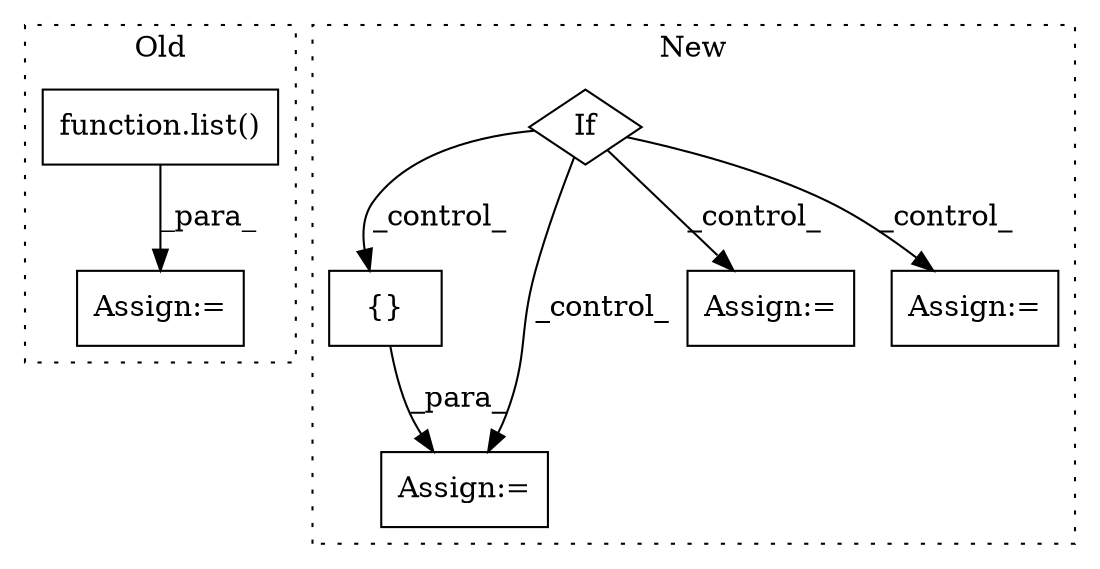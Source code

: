 digraph G {
subgraph cluster0 {
1 [label="function.list()" a="75" s="4309,4332" l="5,1" shape="box"];
4 [label="Assign:=" a="68" s="4306" l="3" shape="box"];
label = "Old";
style="dotted";
}
subgraph cluster1 {
2 [label="{}" a="59" s="4123,4159" l="1,0" shape="box"];
3 [label="Assign:=" a="68" s="4110" l="3" shape="box"];
5 [label="If" a="96" s="4052" l="3" shape="diamond"];
6 [label="Assign:=" a="68" s="4268" l="3" shape="box"];
7 [label="Assign:=" a="68" s="4189" l="3" shape="box"];
label = "New";
style="dotted";
}
1 -> 4 [label="_para_"];
2 -> 3 [label="_para_"];
5 -> 2 [label="_control_"];
5 -> 6 [label="_control_"];
5 -> 7 [label="_control_"];
5 -> 3 [label="_control_"];
}